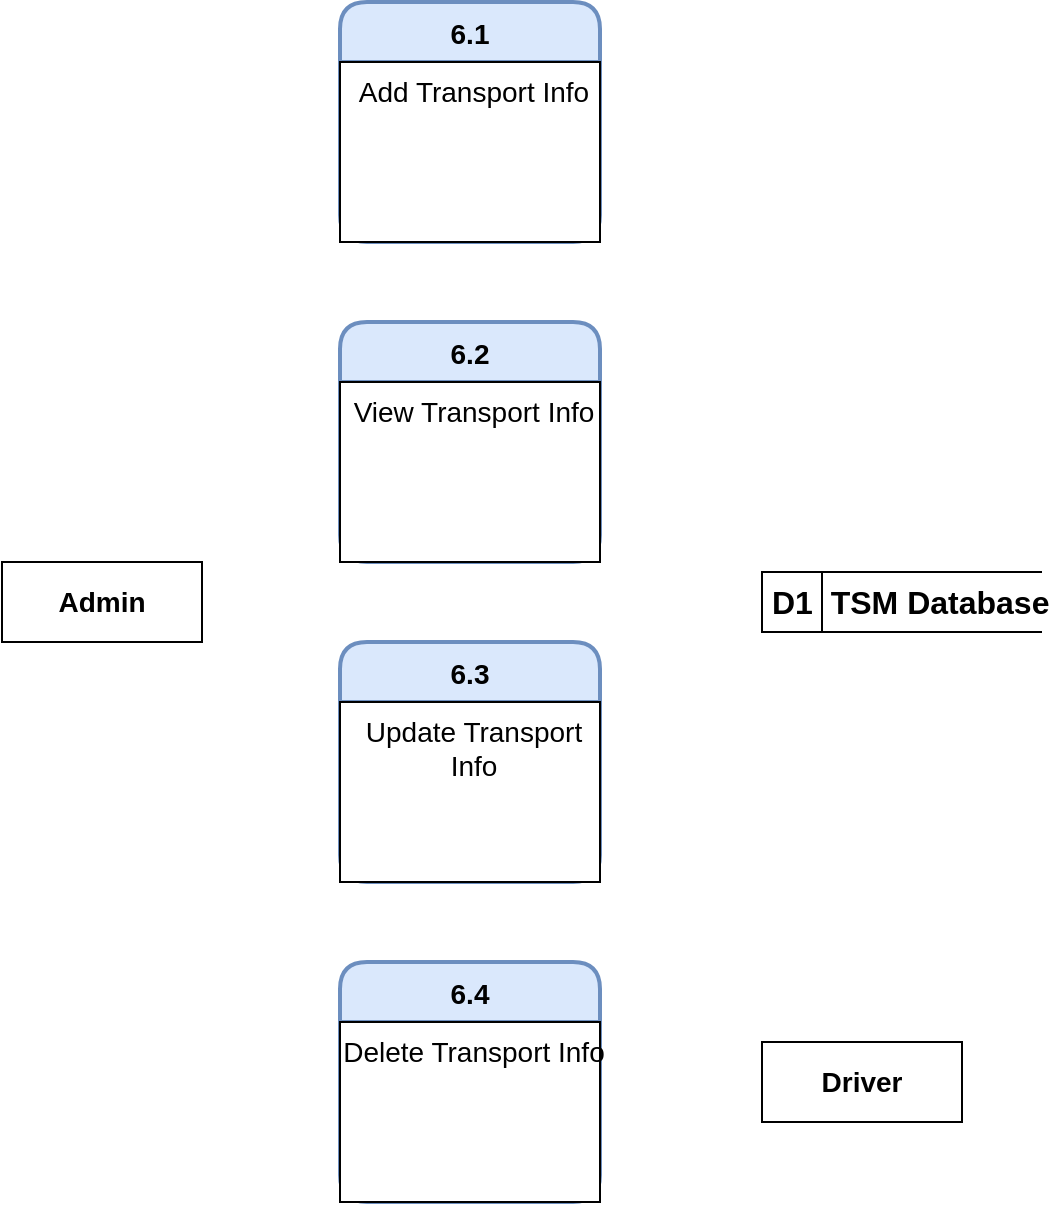 <mxfile version="15.3.4" type="github">
  <diagram id="XgAlg8wFspZxP0kKtR2K" name="Page-1">
    <mxGraphModel dx="1480" dy="816" grid="1" gridSize="10" guides="1" tooltips="1" connect="1" arrows="1" fold="1" page="1" pageScale="1" pageWidth="827" pageHeight="1169" math="0" shadow="0">
      <root>
        <mxCell id="0" />
        <mxCell id="1" parent="0" />
        <mxCell id="qsNnu-iR1UT7rx6P0dh6-1" value="6.1" style="swimlane;childLayout=stackLayout;horizontal=1;startSize=30;horizontalStack=0;rounded=1;fontSize=14;fontStyle=1;strokeWidth=2;resizeParent=0;resizeLast=1;shadow=0;dashed=0;align=center;hachureGap=4;pointerEvents=0;fillColor=#dae8fc;strokeColor=#6c8ebf;" vertex="1" parent="1">
          <mxGeometry x="349" y="80" width="130" height="120" as="geometry" />
        </mxCell>
        <mxCell id="qsNnu-iR1UT7rx6P0dh6-2" value="Add Transport Info" style="align=center;spacingLeft=4;fontSize=14;verticalAlign=top;resizable=0;rotatable=0;part=1;" vertex="1" parent="qsNnu-iR1UT7rx6P0dh6-1">
          <mxGeometry y="30" width="130" height="90" as="geometry" />
        </mxCell>
        <mxCell id="qsNnu-iR1UT7rx6P0dh6-3" value="" style="align=center;spacingLeft=4;fontSize=14;verticalAlign=top;resizable=0;rotatable=0;part=1;" vertex="1" parent="qsNnu-iR1UT7rx6P0dh6-1">
          <mxGeometry y="120" width="130" as="geometry" />
        </mxCell>
        <mxCell id="qsNnu-iR1UT7rx6P0dh6-4" value="" style="align=center;spacingLeft=4;fontSize=14;verticalAlign=top;resizable=0;rotatable=0;part=1;" vertex="1" parent="qsNnu-iR1UT7rx6P0dh6-1">
          <mxGeometry y="120" width="130" as="geometry" />
        </mxCell>
        <mxCell id="qsNnu-iR1UT7rx6P0dh6-5" value="6.2" style="swimlane;childLayout=stackLayout;horizontal=1;startSize=30;horizontalStack=0;rounded=1;fontSize=14;fontStyle=1;strokeWidth=2;resizeParent=0;resizeLast=1;shadow=0;dashed=0;align=center;hachureGap=4;pointerEvents=0;fillColor=#dae8fc;strokeColor=#6c8ebf;" vertex="1" parent="1">
          <mxGeometry x="349" y="240" width="130" height="120" as="geometry" />
        </mxCell>
        <mxCell id="qsNnu-iR1UT7rx6P0dh6-6" value="View Transport Info" style="align=center;spacingLeft=4;fontSize=14;verticalAlign=top;resizable=0;rotatable=0;part=1;" vertex="1" parent="qsNnu-iR1UT7rx6P0dh6-5">
          <mxGeometry y="30" width="130" height="90" as="geometry" />
        </mxCell>
        <mxCell id="qsNnu-iR1UT7rx6P0dh6-7" value="" style="align=center;spacingLeft=4;fontSize=14;verticalAlign=top;resizable=0;rotatable=0;part=1;" vertex="1" parent="qsNnu-iR1UT7rx6P0dh6-5">
          <mxGeometry y="120" width="130" as="geometry" />
        </mxCell>
        <mxCell id="qsNnu-iR1UT7rx6P0dh6-8" value="" style="align=center;spacingLeft=4;fontSize=14;verticalAlign=top;resizable=0;rotatable=0;part=1;" vertex="1" parent="qsNnu-iR1UT7rx6P0dh6-5">
          <mxGeometry y="120" width="130" as="geometry" />
        </mxCell>
        <mxCell id="qsNnu-iR1UT7rx6P0dh6-13" value="6.3" style="swimlane;childLayout=stackLayout;horizontal=1;startSize=30;horizontalStack=0;rounded=1;fontSize=14;fontStyle=1;strokeWidth=2;resizeParent=0;resizeLast=1;shadow=0;dashed=0;align=center;hachureGap=4;pointerEvents=0;fillColor=#dae8fc;strokeColor=#6c8ebf;" vertex="1" parent="1">
          <mxGeometry x="349" y="400" width="130" height="120" as="geometry" />
        </mxCell>
        <mxCell id="qsNnu-iR1UT7rx6P0dh6-14" value="Update Transport&#xa;Info" style="align=center;spacingLeft=4;fontSize=14;verticalAlign=top;resizable=0;rotatable=0;part=1;" vertex="1" parent="qsNnu-iR1UT7rx6P0dh6-13">
          <mxGeometry y="30" width="130" height="90" as="geometry" />
        </mxCell>
        <mxCell id="qsNnu-iR1UT7rx6P0dh6-15" value="" style="align=center;spacingLeft=4;fontSize=14;verticalAlign=top;resizable=0;rotatable=0;part=1;" vertex="1" parent="qsNnu-iR1UT7rx6P0dh6-13">
          <mxGeometry y="120" width="130" as="geometry" />
        </mxCell>
        <mxCell id="qsNnu-iR1UT7rx6P0dh6-16" value="" style="align=center;spacingLeft=4;fontSize=14;verticalAlign=top;resizable=0;rotatable=0;part=1;" vertex="1" parent="qsNnu-iR1UT7rx6P0dh6-13">
          <mxGeometry y="120" width="130" as="geometry" />
        </mxCell>
        <mxCell id="qsNnu-iR1UT7rx6P0dh6-17" value="6.4" style="swimlane;childLayout=stackLayout;horizontal=1;startSize=30;horizontalStack=0;rounded=1;fontSize=14;fontStyle=1;strokeWidth=2;resizeParent=0;resizeLast=1;shadow=0;dashed=0;align=center;hachureGap=4;pointerEvents=0;fillColor=#dae8fc;strokeColor=#6c8ebf;" vertex="1" parent="1">
          <mxGeometry x="349" y="560" width="130" height="120" as="geometry" />
        </mxCell>
        <mxCell id="qsNnu-iR1UT7rx6P0dh6-18" value="Delete Transport Info" style="align=center;spacingLeft=4;fontSize=14;verticalAlign=top;resizable=0;rotatable=0;part=1;" vertex="1" parent="qsNnu-iR1UT7rx6P0dh6-17">
          <mxGeometry y="30" width="130" height="90" as="geometry" />
        </mxCell>
        <mxCell id="qsNnu-iR1UT7rx6P0dh6-19" value="" style="align=center;spacingLeft=4;fontSize=14;verticalAlign=top;resizable=0;rotatable=0;part=1;" vertex="1" parent="qsNnu-iR1UT7rx6P0dh6-17">
          <mxGeometry y="120" width="130" as="geometry" />
        </mxCell>
        <mxCell id="qsNnu-iR1UT7rx6P0dh6-20" value="" style="align=center;spacingLeft=4;fontSize=14;verticalAlign=top;resizable=0;rotatable=0;part=1;" vertex="1" parent="qsNnu-iR1UT7rx6P0dh6-17">
          <mxGeometry y="120" width="130" as="geometry" />
        </mxCell>
        <mxCell id="qsNnu-iR1UT7rx6P0dh6-22" value="&lt;b&gt;&lt;font style=&quot;font-size: 14px&quot;&gt;Driver&lt;/font&gt;&lt;/b&gt;" style="whiteSpace=wrap;html=1;align=center;hachureGap=4;pointerEvents=0;" vertex="1" parent="1">
          <mxGeometry x="560" y="600" width="100" height="40" as="geometry" />
        </mxCell>
        <mxCell id="qsNnu-iR1UT7rx6P0dh6-23" value="&lt;b&gt;&lt;font style=&quot;font-size: 14px&quot;&gt;Admin&lt;/font&gt;&lt;/b&gt;" style="whiteSpace=wrap;html=1;align=center;hachureGap=4;pointerEvents=0;" vertex="1" parent="1">
          <mxGeometry x="180" y="360" width="100" height="40" as="geometry" />
        </mxCell>
        <mxCell id="qsNnu-iR1UT7rx6P0dh6-24" value="&lt;font size=&quot;3&quot;&gt;&lt;b&gt;D1&amp;nbsp; TSM Database&lt;/b&gt;&lt;/font&gt;" style="html=1;dashed=0;whitespace=wrap;shape=mxgraph.dfd.dataStoreID;align=left;spacingLeft=3;points=[[0,0],[0.5,0],[1,0],[0,0.5],[1,0.5],[0,1],[0.5,1],[1,1]];hachureGap=4;pointerEvents=0;" vertex="1" parent="1">
          <mxGeometry x="560" y="365" width="140" height="30" as="geometry" />
        </mxCell>
      </root>
    </mxGraphModel>
  </diagram>
</mxfile>
